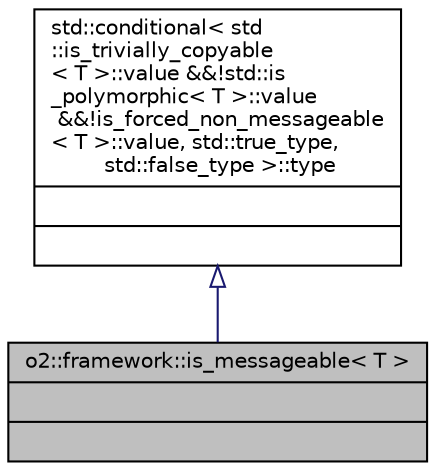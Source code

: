 digraph "o2::framework::is_messageable&lt; T &gt;"
{
 // INTERACTIVE_SVG=YES
  bgcolor="transparent";
  edge [fontname="Helvetica",fontsize="10",labelfontname="Helvetica",labelfontsize="10"];
  node [fontname="Helvetica",fontsize="10",shape=record];
  Node1 [label="{o2::framework::is_messageable\< T \>\n||}",height=0.2,width=0.4,color="black", fillcolor="grey75", style="filled" fontcolor="black"];
  Node2 -> Node1 [dir="back",color="midnightblue",fontsize="10",style="solid",arrowtail="onormal",fontname="Helvetica"];
  Node2 [label="{std::conditional\< std\l::is_trivially_copyable\l\< T \>::value &&!std::is\l_polymorphic\< T \>::value\l &&!is_forced_non_messageable\l\< T \>::value, std::true_type,\l std::false_type \>::type\n||}",height=0.2,width=0.4,color="black",URL="$db/d0a/classstd_1_1conditional_1_1type.html"];
}
